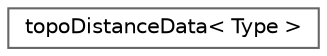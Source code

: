 digraph "Graphical Class Hierarchy"
{
 // LATEX_PDF_SIZE
  bgcolor="transparent";
  edge [fontname=Helvetica,fontsize=10,labelfontname=Helvetica,labelfontsize=10];
  node [fontname=Helvetica,fontsize=10,shape=box,height=0.2,width=0.4];
  rankdir="LR";
  Node0 [id="Node000000",label="topoDistanceData\< Type \>",height=0.2,width=0.4,color="grey40", fillcolor="white", style="filled",URL="$classFoam_1_1topoDistanceData.html",tooltip="For use with FaceCellWave. Determines topological distance to starting faces. Templated on passive tr..."];
}
